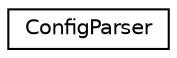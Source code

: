 digraph "Graphical Class Hierarchy"
{
 // INTERACTIVE_SVG=YES
  edge [fontname="Helvetica",fontsize="10",labelfontname="Helvetica",labelfontsize="10"];
  node [fontname="Helvetica",fontsize="10",shape=record];
  rankdir="LR";
  Node1 [label="ConfigParser",height=0.2,width=0.4,color="black", fillcolor="white", style="filled",URL="$class_config_parser.html"];
}
